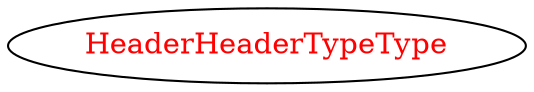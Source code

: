 digraph dependencyGraph {
 concentrate=true;
 ranksep="2.0";
 rankdir="LR"; 
 splines="ortho";
"HeaderHeaderTypeType" [fontcolor="red"];
}